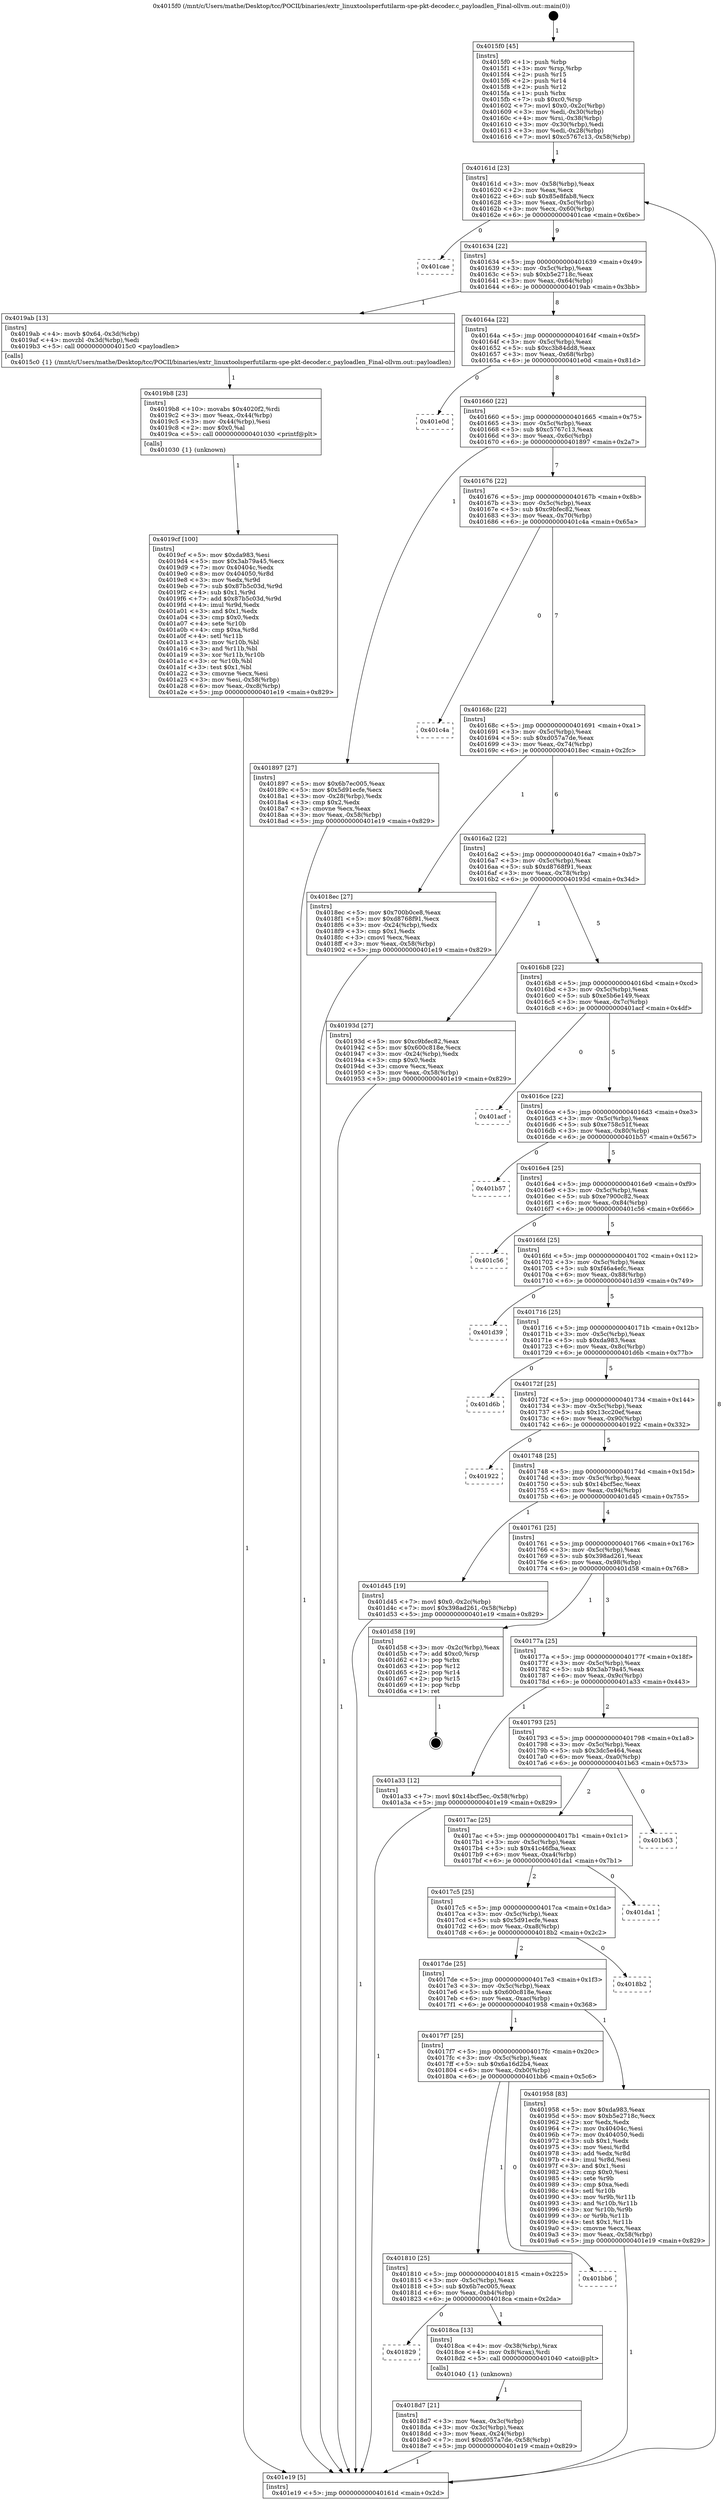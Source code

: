 digraph "0x4015f0" {
  label = "0x4015f0 (/mnt/c/Users/mathe/Desktop/tcc/POCII/binaries/extr_linuxtoolsperfutilarm-spe-pkt-decoder.c_payloadlen_Final-ollvm.out::main(0))"
  labelloc = "t"
  node[shape=record]

  Entry [label="",width=0.3,height=0.3,shape=circle,fillcolor=black,style=filled]
  "0x40161d" [label="{
     0x40161d [23]\l
     | [instrs]\l
     &nbsp;&nbsp;0x40161d \<+3\>: mov -0x58(%rbp),%eax\l
     &nbsp;&nbsp;0x401620 \<+2\>: mov %eax,%ecx\l
     &nbsp;&nbsp;0x401622 \<+6\>: sub $0x85e8fab8,%ecx\l
     &nbsp;&nbsp;0x401628 \<+3\>: mov %eax,-0x5c(%rbp)\l
     &nbsp;&nbsp;0x40162b \<+3\>: mov %ecx,-0x60(%rbp)\l
     &nbsp;&nbsp;0x40162e \<+6\>: je 0000000000401cae \<main+0x6be\>\l
  }"]
  "0x401cae" [label="{
     0x401cae\l
  }", style=dashed]
  "0x401634" [label="{
     0x401634 [22]\l
     | [instrs]\l
     &nbsp;&nbsp;0x401634 \<+5\>: jmp 0000000000401639 \<main+0x49\>\l
     &nbsp;&nbsp;0x401639 \<+3\>: mov -0x5c(%rbp),%eax\l
     &nbsp;&nbsp;0x40163c \<+5\>: sub $0xb5e2718c,%eax\l
     &nbsp;&nbsp;0x401641 \<+3\>: mov %eax,-0x64(%rbp)\l
     &nbsp;&nbsp;0x401644 \<+6\>: je 00000000004019ab \<main+0x3bb\>\l
  }"]
  Exit [label="",width=0.3,height=0.3,shape=circle,fillcolor=black,style=filled,peripheries=2]
  "0x4019ab" [label="{
     0x4019ab [13]\l
     | [instrs]\l
     &nbsp;&nbsp;0x4019ab \<+4\>: movb $0x64,-0x3d(%rbp)\l
     &nbsp;&nbsp;0x4019af \<+4\>: movzbl -0x3d(%rbp),%edi\l
     &nbsp;&nbsp;0x4019b3 \<+5\>: call 00000000004015c0 \<payloadlen\>\l
     | [calls]\l
     &nbsp;&nbsp;0x4015c0 \{1\} (/mnt/c/Users/mathe/Desktop/tcc/POCII/binaries/extr_linuxtoolsperfutilarm-spe-pkt-decoder.c_payloadlen_Final-ollvm.out::payloadlen)\l
  }"]
  "0x40164a" [label="{
     0x40164a [22]\l
     | [instrs]\l
     &nbsp;&nbsp;0x40164a \<+5\>: jmp 000000000040164f \<main+0x5f\>\l
     &nbsp;&nbsp;0x40164f \<+3\>: mov -0x5c(%rbp),%eax\l
     &nbsp;&nbsp;0x401652 \<+5\>: sub $0xc3b84dd8,%eax\l
     &nbsp;&nbsp;0x401657 \<+3\>: mov %eax,-0x68(%rbp)\l
     &nbsp;&nbsp;0x40165a \<+6\>: je 0000000000401e0d \<main+0x81d\>\l
  }"]
  "0x4019cf" [label="{
     0x4019cf [100]\l
     | [instrs]\l
     &nbsp;&nbsp;0x4019cf \<+5\>: mov $0xda983,%esi\l
     &nbsp;&nbsp;0x4019d4 \<+5\>: mov $0x3ab79a45,%ecx\l
     &nbsp;&nbsp;0x4019d9 \<+7\>: mov 0x40404c,%edx\l
     &nbsp;&nbsp;0x4019e0 \<+8\>: mov 0x404050,%r8d\l
     &nbsp;&nbsp;0x4019e8 \<+3\>: mov %edx,%r9d\l
     &nbsp;&nbsp;0x4019eb \<+7\>: sub $0x87b5c03d,%r9d\l
     &nbsp;&nbsp;0x4019f2 \<+4\>: sub $0x1,%r9d\l
     &nbsp;&nbsp;0x4019f6 \<+7\>: add $0x87b5c03d,%r9d\l
     &nbsp;&nbsp;0x4019fd \<+4\>: imul %r9d,%edx\l
     &nbsp;&nbsp;0x401a01 \<+3\>: and $0x1,%edx\l
     &nbsp;&nbsp;0x401a04 \<+3\>: cmp $0x0,%edx\l
     &nbsp;&nbsp;0x401a07 \<+4\>: sete %r10b\l
     &nbsp;&nbsp;0x401a0b \<+4\>: cmp $0xa,%r8d\l
     &nbsp;&nbsp;0x401a0f \<+4\>: setl %r11b\l
     &nbsp;&nbsp;0x401a13 \<+3\>: mov %r10b,%bl\l
     &nbsp;&nbsp;0x401a16 \<+3\>: and %r11b,%bl\l
     &nbsp;&nbsp;0x401a19 \<+3\>: xor %r11b,%r10b\l
     &nbsp;&nbsp;0x401a1c \<+3\>: or %r10b,%bl\l
     &nbsp;&nbsp;0x401a1f \<+3\>: test $0x1,%bl\l
     &nbsp;&nbsp;0x401a22 \<+3\>: cmovne %ecx,%esi\l
     &nbsp;&nbsp;0x401a25 \<+3\>: mov %esi,-0x58(%rbp)\l
     &nbsp;&nbsp;0x401a28 \<+6\>: mov %eax,-0xc8(%rbp)\l
     &nbsp;&nbsp;0x401a2e \<+5\>: jmp 0000000000401e19 \<main+0x829\>\l
  }"]
  "0x401e0d" [label="{
     0x401e0d\l
  }", style=dashed]
  "0x401660" [label="{
     0x401660 [22]\l
     | [instrs]\l
     &nbsp;&nbsp;0x401660 \<+5\>: jmp 0000000000401665 \<main+0x75\>\l
     &nbsp;&nbsp;0x401665 \<+3\>: mov -0x5c(%rbp),%eax\l
     &nbsp;&nbsp;0x401668 \<+5\>: sub $0xc5767c13,%eax\l
     &nbsp;&nbsp;0x40166d \<+3\>: mov %eax,-0x6c(%rbp)\l
     &nbsp;&nbsp;0x401670 \<+6\>: je 0000000000401897 \<main+0x2a7\>\l
  }"]
  "0x4019b8" [label="{
     0x4019b8 [23]\l
     | [instrs]\l
     &nbsp;&nbsp;0x4019b8 \<+10\>: movabs $0x4020f2,%rdi\l
     &nbsp;&nbsp;0x4019c2 \<+3\>: mov %eax,-0x44(%rbp)\l
     &nbsp;&nbsp;0x4019c5 \<+3\>: mov -0x44(%rbp),%esi\l
     &nbsp;&nbsp;0x4019c8 \<+2\>: mov $0x0,%al\l
     &nbsp;&nbsp;0x4019ca \<+5\>: call 0000000000401030 \<printf@plt\>\l
     | [calls]\l
     &nbsp;&nbsp;0x401030 \{1\} (unknown)\l
  }"]
  "0x401897" [label="{
     0x401897 [27]\l
     | [instrs]\l
     &nbsp;&nbsp;0x401897 \<+5\>: mov $0x6b7ec005,%eax\l
     &nbsp;&nbsp;0x40189c \<+5\>: mov $0x5d91ecfe,%ecx\l
     &nbsp;&nbsp;0x4018a1 \<+3\>: mov -0x28(%rbp),%edx\l
     &nbsp;&nbsp;0x4018a4 \<+3\>: cmp $0x2,%edx\l
     &nbsp;&nbsp;0x4018a7 \<+3\>: cmovne %ecx,%eax\l
     &nbsp;&nbsp;0x4018aa \<+3\>: mov %eax,-0x58(%rbp)\l
     &nbsp;&nbsp;0x4018ad \<+5\>: jmp 0000000000401e19 \<main+0x829\>\l
  }"]
  "0x401676" [label="{
     0x401676 [22]\l
     | [instrs]\l
     &nbsp;&nbsp;0x401676 \<+5\>: jmp 000000000040167b \<main+0x8b\>\l
     &nbsp;&nbsp;0x40167b \<+3\>: mov -0x5c(%rbp),%eax\l
     &nbsp;&nbsp;0x40167e \<+5\>: sub $0xc9bfec82,%eax\l
     &nbsp;&nbsp;0x401683 \<+3\>: mov %eax,-0x70(%rbp)\l
     &nbsp;&nbsp;0x401686 \<+6\>: je 0000000000401c4a \<main+0x65a\>\l
  }"]
  "0x401e19" [label="{
     0x401e19 [5]\l
     | [instrs]\l
     &nbsp;&nbsp;0x401e19 \<+5\>: jmp 000000000040161d \<main+0x2d\>\l
  }"]
  "0x4015f0" [label="{
     0x4015f0 [45]\l
     | [instrs]\l
     &nbsp;&nbsp;0x4015f0 \<+1\>: push %rbp\l
     &nbsp;&nbsp;0x4015f1 \<+3\>: mov %rsp,%rbp\l
     &nbsp;&nbsp;0x4015f4 \<+2\>: push %r15\l
     &nbsp;&nbsp;0x4015f6 \<+2\>: push %r14\l
     &nbsp;&nbsp;0x4015f8 \<+2\>: push %r12\l
     &nbsp;&nbsp;0x4015fa \<+1\>: push %rbx\l
     &nbsp;&nbsp;0x4015fb \<+7\>: sub $0xc0,%rsp\l
     &nbsp;&nbsp;0x401602 \<+7\>: movl $0x0,-0x2c(%rbp)\l
     &nbsp;&nbsp;0x401609 \<+3\>: mov %edi,-0x30(%rbp)\l
     &nbsp;&nbsp;0x40160c \<+4\>: mov %rsi,-0x38(%rbp)\l
     &nbsp;&nbsp;0x401610 \<+3\>: mov -0x30(%rbp),%edi\l
     &nbsp;&nbsp;0x401613 \<+3\>: mov %edi,-0x28(%rbp)\l
     &nbsp;&nbsp;0x401616 \<+7\>: movl $0xc5767c13,-0x58(%rbp)\l
  }"]
  "0x4018d7" [label="{
     0x4018d7 [21]\l
     | [instrs]\l
     &nbsp;&nbsp;0x4018d7 \<+3\>: mov %eax,-0x3c(%rbp)\l
     &nbsp;&nbsp;0x4018da \<+3\>: mov -0x3c(%rbp),%eax\l
     &nbsp;&nbsp;0x4018dd \<+3\>: mov %eax,-0x24(%rbp)\l
     &nbsp;&nbsp;0x4018e0 \<+7\>: movl $0xd057a7de,-0x58(%rbp)\l
     &nbsp;&nbsp;0x4018e7 \<+5\>: jmp 0000000000401e19 \<main+0x829\>\l
  }"]
  "0x401c4a" [label="{
     0x401c4a\l
  }", style=dashed]
  "0x40168c" [label="{
     0x40168c [22]\l
     | [instrs]\l
     &nbsp;&nbsp;0x40168c \<+5\>: jmp 0000000000401691 \<main+0xa1\>\l
     &nbsp;&nbsp;0x401691 \<+3\>: mov -0x5c(%rbp),%eax\l
     &nbsp;&nbsp;0x401694 \<+5\>: sub $0xd057a7de,%eax\l
     &nbsp;&nbsp;0x401699 \<+3\>: mov %eax,-0x74(%rbp)\l
     &nbsp;&nbsp;0x40169c \<+6\>: je 00000000004018ec \<main+0x2fc\>\l
  }"]
  "0x401829" [label="{
     0x401829\l
  }", style=dashed]
  "0x4018ec" [label="{
     0x4018ec [27]\l
     | [instrs]\l
     &nbsp;&nbsp;0x4018ec \<+5\>: mov $0x700b0ce8,%eax\l
     &nbsp;&nbsp;0x4018f1 \<+5\>: mov $0xd8768f91,%ecx\l
     &nbsp;&nbsp;0x4018f6 \<+3\>: mov -0x24(%rbp),%edx\l
     &nbsp;&nbsp;0x4018f9 \<+3\>: cmp $0x1,%edx\l
     &nbsp;&nbsp;0x4018fc \<+3\>: cmovl %ecx,%eax\l
     &nbsp;&nbsp;0x4018ff \<+3\>: mov %eax,-0x58(%rbp)\l
     &nbsp;&nbsp;0x401902 \<+5\>: jmp 0000000000401e19 \<main+0x829\>\l
  }"]
  "0x4016a2" [label="{
     0x4016a2 [22]\l
     | [instrs]\l
     &nbsp;&nbsp;0x4016a2 \<+5\>: jmp 00000000004016a7 \<main+0xb7\>\l
     &nbsp;&nbsp;0x4016a7 \<+3\>: mov -0x5c(%rbp),%eax\l
     &nbsp;&nbsp;0x4016aa \<+5\>: sub $0xd8768f91,%eax\l
     &nbsp;&nbsp;0x4016af \<+3\>: mov %eax,-0x78(%rbp)\l
     &nbsp;&nbsp;0x4016b2 \<+6\>: je 000000000040193d \<main+0x34d\>\l
  }"]
  "0x4018ca" [label="{
     0x4018ca [13]\l
     | [instrs]\l
     &nbsp;&nbsp;0x4018ca \<+4\>: mov -0x38(%rbp),%rax\l
     &nbsp;&nbsp;0x4018ce \<+4\>: mov 0x8(%rax),%rdi\l
     &nbsp;&nbsp;0x4018d2 \<+5\>: call 0000000000401040 \<atoi@plt\>\l
     | [calls]\l
     &nbsp;&nbsp;0x401040 \{1\} (unknown)\l
  }"]
  "0x40193d" [label="{
     0x40193d [27]\l
     | [instrs]\l
     &nbsp;&nbsp;0x40193d \<+5\>: mov $0xc9bfec82,%eax\l
     &nbsp;&nbsp;0x401942 \<+5\>: mov $0x600c818e,%ecx\l
     &nbsp;&nbsp;0x401947 \<+3\>: mov -0x24(%rbp),%edx\l
     &nbsp;&nbsp;0x40194a \<+3\>: cmp $0x0,%edx\l
     &nbsp;&nbsp;0x40194d \<+3\>: cmove %ecx,%eax\l
     &nbsp;&nbsp;0x401950 \<+3\>: mov %eax,-0x58(%rbp)\l
     &nbsp;&nbsp;0x401953 \<+5\>: jmp 0000000000401e19 \<main+0x829\>\l
  }"]
  "0x4016b8" [label="{
     0x4016b8 [22]\l
     | [instrs]\l
     &nbsp;&nbsp;0x4016b8 \<+5\>: jmp 00000000004016bd \<main+0xcd\>\l
     &nbsp;&nbsp;0x4016bd \<+3\>: mov -0x5c(%rbp),%eax\l
     &nbsp;&nbsp;0x4016c0 \<+5\>: sub $0xe5b6e149,%eax\l
     &nbsp;&nbsp;0x4016c5 \<+3\>: mov %eax,-0x7c(%rbp)\l
     &nbsp;&nbsp;0x4016c8 \<+6\>: je 0000000000401acf \<main+0x4df\>\l
  }"]
  "0x401810" [label="{
     0x401810 [25]\l
     | [instrs]\l
     &nbsp;&nbsp;0x401810 \<+5\>: jmp 0000000000401815 \<main+0x225\>\l
     &nbsp;&nbsp;0x401815 \<+3\>: mov -0x5c(%rbp),%eax\l
     &nbsp;&nbsp;0x401818 \<+5\>: sub $0x6b7ec005,%eax\l
     &nbsp;&nbsp;0x40181d \<+6\>: mov %eax,-0xb4(%rbp)\l
     &nbsp;&nbsp;0x401823 \<+6\>: je 00000000004018ca \<main+0x2da\>\l
  }"]
  "0x401acf" [label="{
     0x401acf\l
  }", style=dashed]
  "0x4016ce" [label="{
     0x4016ce [22]\l
     | [instrs]\l
     &nbsp;&nbsp;0x4016ce \<+5\>: jmp 00000000004016d3 \<main+0xe3\>\l
     &nbsp;&nbsp;0x4016d3 \<+3\>: mov -0x5c(%rbp),%eax\l
     &nbsp;&nbsp;0x4016d6 \<+5\>: sub $0xe758c51f,%eax\l
     &nbsp;&nbsp;0x4016db \<+3\>: mov %eax,-0x80(%rbp)\l
     &nbsp;&nbsp;0x4016de \<+6\>: je 0000000000401b57 \<main+0x567\>\l
  }"]
  "0x401bb6" [label="{
     0x401bb6\l
  }", style=dashed]
  "0x401b57" [label="{
     0x401b57\l
  }", style=dashed]
  "0x4016e4" [label="{
     0x4016e4 [25]\l
     | [instrs]\l
     &nbsp;&nbsp;0x4016e4 \<+5\>: jmp 00000000004016e9 \<main+0xf9\>\l
     &nbsp;&nbsp;0x4016e9 \<+3\>: mov -0x5c(%rbp),%eax\l
     &nbsp;&nbsp;0x4016ec \<+5\>: sub $0xe7900c82,%eax\l
     &nbsp;&nbsp;0x4016f1 \<+6\>: mov %eax,-0x84(%rbp)\l
     &nbsp;&nbsp;0x4016f7 \<+6\>: je 0000000000401c56 \<main+0x666\>\l
  }"]
  "0x4017f7" [label="{
     0x4017f7 [25]\l
     | [instrs]\l
     &nbsp;&nbsp;0x4017f7 \<+5\>: jmp 00000000004017fc \<main+0x20c\>\l
     &nbsp;&nbsp;0x4017fc \<+3\>: mov -0x5c(%rbp),%eax\l
     &nbsp;&nbsp;0x4017ff \<+5\>: sub $0x6a16d2b4,%eax\l
     &nbsp;&nbsp;0x401804 \<+6\>: mov %eax,-0xb0(%rbp)\l
     &nbsp;&nbsp;0x40180a \<+6\>: je 0000000000401bb6 \<main+0x5c6\>\l
  }"]
  "0x401c56" [label="{
     0x401c56\l
  }", style=dashed]
  "0x4016fd" [label="{
     0x4016fd [25]\l
     | [instrs]\l
     &nbsp;&nbsp;0x4016fd \<+5\>: jmp 0000000000401702 \<main+0x112\>\l
     &nbsp;&nbsp;0x401702 \<+3\>: mov -0x5c(%rbp),%eax\l
     &nbsp;&nbsp;0x401705 \<+5\>: sub $0xf46a4efc,%eax\l
     &nbsp;&nbsp;0x40170a \<+6\>: mov %eax,-0x88(%rbp)\l
     &nbsp;&nbsp;0x401710 \<+6\>: je 0000000000401d39 \<main+0x749\>\l
  }"]
  "0x401958" [label="{
     0x401958 [83]\l
     | [instrs]\l
     &nbsp;&nbsp;0x401958 \<+5\>: mov $0xda983,%eax\l
     &nbsp;&nbsp;0x40195d \<+5\>: mov $0xb5e2718c,%ecx\l
     &nbsp;&nbsp;0x401962 \<+2\>: xor %edx,%edx\l
     &nbsp;&nbsp;0x401964 \<+7\>: mov 0x40404c,%esi\l
     &nbsp;&nbsp;0x40196b \<+7\>: mov 0x404050,%edi\l
     &nbsp;&nbsp;0x401972 \<+3\>: sub $0x1,%edx\l
     &nbsp;&nbsp;0x401975 \<+3\>: mov %esi,%r8d\l
     &nbsp;&nbsp;0x401978 \<+3\>: add %edx,%r8d\l
     &nbsp;&nbsp;0x40197b \<+4\>: imul %r8d,%esi\l
     &nbsp;&nbsp;0x40197f \<+3\>: and $0x1,%esi\l
     &nbsp;&nbsp;0x401982 \<+3\>: cmp $0x0,%esi\l
     &nbsp;&nbsp;0x401985 \<+4\>: sete %r9b\l
     &nbsp;&nbsp;0x401989 \<+3\>: cmp $0xa,%edi\l
     &nbsp;&nbsp;0x40198c \<+4\>: setl %r10b\l
     &nbsp;&nbsp;0x401990 \<+3\>: mov %r9b,%r11b\l
     &nbsp;&nbsp;0x401993 \<+3\>: and %r10b,%r11b\l
     &nbsp;&nbsp;0x401996 \<+3\>: xor %r10b,%r9b\l
     &nbsp;&nbsp;0x401999 \<+3\>: or %r9b,%r11b\l
     &nbsp;&nbsp;0x40199c \<+4\>: test $0x1,%r11b\l
     &nbsp;&nbsp;0x4019a0 \<+3\>: cmovne %ecx,%eax\l
     &nbsp;&nbsp;0x4019a3 \<+3\>: mov %eax,-0x58(%rbp)\l
     &nbsp;&nbsp;0x4019a6 \<+5\>: jmp 0000000000401e19 \<main+0x829\>\l
  }"]
  "0x401d39" [label="{
     0x401d39\l
  }", style=dashed]
  "0x401716" [label="{
     0x401716 [25]\l
     | [instrs]\l
     &nbsp;&nbsp;0x401716 \<+5\>: jmp 000000000040171b \<main+0x12b\>\l
     &nbsp;&nbsp;0x40171b \<+3\>: mov -0x5c(%rbp),%eax\l
     &nbsp;&nbsp;0x40171e \<+5\>: sub $0xda983,%eax\l
     &nbsp;&nbsp;0x401723 \<+6\>: mov %eax,-0x8c(%rbp)\l
     &nbsp;&nbsp;0x401729 \<+6\>: je 0000000000401d6b \<main+0x77b\>\l
  }"]
  "0x4017de" [label="{
     0x4017de [25]\l
     | [instrs]\l
     &nbsp;&nbsp;0x4017de \<+5\>: jmp 00000000004017e3 \<main+0x1f3\>\l
     &nbsp;&nbsp;0x4017e3 \<+3\>: mov -0x5c(%rbp),%eax\l
     &nbsp;&nbsp;0x4017e6 \<+5\>: sub $0x600c818e,%eax\l
     &nbsp;&nbsp;0x4017eb \<+6\>: mov %eax,-0xac(%rbp)\l
     &nbsp;&nbsp;0x4017f1 \<+6\>: je 0000000000401958 \<main+0x368\>\l
  }"]
  "0x401d6b" [label="{
     0x401d6b\l
  }", style=dashed]
  "0x40172f" [label="{
     0x40172f [25]\l
     | [instrs]\l
     &nbsp;&nbsp;0x40172f \<+5\>: jmp 0000000000401734 \<main+0x144\>\l
     &nbsp;&nbsp;0x401734 \<+3\>: mov -0x5c(%rbp),%eax\l
     &nbsp;&nbsp;0x401737 \<+5\>: sub $0x13cc20ef,%eax\l
     &nbsp;&nbsp;0x40173c \<+6\>: mov %eax,-0x90(%rbp)\l
     &nbsp;&nbsp;0x401742 \<+6\>: je 0000000000401922 \<main+0x332\>\l
  }"]
  "0x4018b2" [label="{
     0x4018b2\l
  }", style=dashed]
  "0x401922" [label="{
     0x401922\l
  }", style=dashed]
  "0x401748" [label="{
     0x401748 [25]\l
     | [instrs]\l
     &nbsp;&nbsp;0x401748 \<+5\>: jmp 000000000040174d \<main+0x15d\>\l
     &nbsp;&nbsp;0x40174d \<+3\>: mov -0x5c(%rbp),%eax\l
     &nbsp;&nbsp;0x401750 \<+5\>: sub $0x14bcf5ec,%eax\l
     &nbsp;&nbsp;0x401755 \<+6\>: mov %eax,-0x94(%rbp)\l
     &nbsp;&nbsp;0x40175b \<+6\>: je 0000000000401d45 \<main+0x755\>\l
  }"]
  "0x4017c5" [label="{
     0x4017c5 [25]\l
     | [instrs]\l
     &nbsp;&nbsp;0x4017c5 \<+5\>: jmp 00000000004017ca \<main+0x1da\>\l
     &nbsp;&nbsp;0x4017ca \<+3\>: mov -0x5c(%rbp),%eax\l
     &nbsp;&nbsp;0x4017cd \<+5\>: sub $0x5d91ecfe,%eax\l
     &nbsp;&nbsp;0x4017d2 \<+6\>: mov %eax,-0xa8(%rbp)\l
     &nbsp;&nbsp;0x4017d8 \<+6\>: je 00000000004018b2 \<main+0x2c2\>\l
  }"]
  "0x401d45" [label="{
     0x401d45 [19]\l
     | [instrs]\l
     &nbsp;&nbsp;0x401d45 \<+7\>: movl $0x0,-0x2c(%rbp)\l
     &nbsp;&nbsp;0x401d4c \<+7\>: movl $0x398ad261,-0x58(%rbp)\l
     &nbsp;&nbsp;0x401d53 \<+5\>: jmp 0000000000401e19 \<main+0x829\>\l
  }"]
  "0x401761" [label="{
     0x401761 [25]\l
     | [instrs]\l
     &nbsp;&nbsp;0x401761 \<+5\>: jmp 0000000000401766 \<main+0x176\>\l
     &nbsp;&nbsp;0x401766 \<+3\>: mov -0x5c(%rbp),%eax\l
     &nbsp;&nbsp;0x401769 \<+5\>: sub $0x398ad261,%eax\l
     &nbsp;&nbsp;0x40176e \<+6\>: mov %eax,-0x98(%rbp)\l
     &nbsp;&nbsp;0x401774 \<+6\>: je 0000000000401d58 \<main+0x768\>\l
  }"]
  "0x401da1" [label="{
     0x401da1\l
  }", style=dashed]
  "0x401d58" [label="{
     0x401d58 [19]\l
     | [instrs]\l
     &nbsp;&nbsp;0x401d58 \<+3\>: mov -0x2c(%rbp),%eax\l
     &nbsp;&nbsp;0x401d5b \<+7\>: add $0xc0,%rsp\l
     &nbsp;&nbsp;0x401d62 \<+1\>: pop %rbx\l
     &nbsp;&nbsp;0x401d63 \<+2\>: pop %r12\l
     &nbsp;&nbsp;0x401d65 \<+2\>: pop %r14\l
     &nbsp;&nbsp;0x401d67 \<+2\>: pop %r15\l
     &nbsp;&nbsp;0x401d69 \<+1\>: pop %rbp\l
     &nbsp;&nbsp;0x401d6a \<+1\>: ret\l
  }"]
  "0x40177a" [label="{
     0x40177a [25]\l
     | [instrs]\l
     &nbsp;&nbsp;0x40177a \<+5\>: jmp 000000000040177f \<main+0x18f\>\l
     &nbsp;&nbsp;0x40177f \<+3\>: mov -0x5c(%rbp),%eax\l
     &nbsp;&nbsp;0x401782 \<+5\>: sub $0x3ab79a45,%eax\l
     &nbsp;&nbsp;0x401787 \<+6\>: mov %eax,-0x9c(%rbp)\l
     &nbsp;&nbsp;0x40178d \<+6\>: je 0000000000401a33 \<main+0x443\>\l
  }"]
  "0x4017ac" [label="{
     0x4017ac [25]\l
     | [instrs]\l
     &nbsp;&nbsp;0x4017ac \<+5\>: jmp 00000000004017b1 \<main+0x1c1\>\l
     &nbsp;&nbsp;0x4017b1 \<+3\>: mov -0x5c(%rbp),%eax\l
     &nbsp;&nbsp;0x4017b4 \<+5\>: sub $0x41c46fba,%eax\l
     &nbsp;&nbsp;0x4017b9 \<+6\>: mov %eax,-0xa4(%rbp)\l
     &nbsp;&nbsp;0x4017bf \<+6\>: je 0000000000401da1 \<main+0x7b1\>\l
  }"]
  "0x401a33" [label="{
     0x401a33 [12]\l
     | [instrs]\l
     &nbsp;&nbsp;0x401a33 \<+7\>: movl $0x14bcf5ec,-0x58(%rbp)\l
     &nbsp;&nbsp;0x401a3a \<+5\>: jmp 0000000000401e19 \<main+0x829\>\l
  }"]
  "0x401793" [label="{
     0x401793 [25]\l
     | [instrs]\l
     &nbsp;&nbsp;0x401793 \<+5\>: jmp 0000000000401798 \<main+0x1a8\>\l
     &nbsp;&nbsp;0x401798 \<+3\>: mov -0x5c(%rbp),%eax\l
     &nbsp;&nbsp;0x40179b \<+5\>: sub $0x3dc5e464,%eax\l
     &nbsp;&nbsp;0x4017a0 \<+6\>: mov %eax,-0xa0(%rbp)\l
     &nbsp;&nbsp;0x4017a6 \<+6\>: je 0000000000401b63 \<main+0x573\>\l
  }"]
  "0x401b63" [label="{
     0x401b63\l
  }", style=dashed]
  Entry -> "0x4015f0" [label=" 1"]
  "0x40161d" -> "0x401cae" [label=" 0"]
  "0x40161d" -> "0x401634" [label=" 9"]
  "0x401d58" -> Exit [label=" 1"]
  "0x401634" -> "0x4019ab" [label=" 1"]
  "0x401634" -> "0x40164a" [label=" 8"]
  "0x401d45" -> "0x401e19" [label=" 1"]
  "0x40164a" -> "0x401e0d" [label=" 0"]
  "0x40164a" -> "0x401660" [label=" 8"]
  "0x401a33" -> "0x401e19" [label=" 1"]
  "0x401660" -> "0x401897" [label=" 1"]
  "0x401660" -> "0x401676" [label=" 7"]
  "0x401897" -> "0x401e19" [label=" 1"]
  "0x4015f0" -> "0x40161d" [label=" 1"]
  "0x401e19" -> "0x40161d" [label=" 8"]
  "0x4019cf" -> "0x401e19" [label=" 1"]
  "0x401676" -> "0x401c4a" [label=" 0"]
  "0x401676" -> "0x40168c" [label=" 7"]
  "0x4019b8" -> "0x4019cf" [label=" 1"]
  "0x40168c" -> "0x4018ec" [label=" 1"]
  "0x40168c" -> "0x4016a2" [label=" 6"]
  "0x4019ab" -> "0x4019b8" [label=" 1"]
  "0x4016a2" -> "0x40193d" [label=" 1"]
  "0x4016a2" -> "0x4016b8" [label=" 5"]
  "0x401958" -> "0x401e19" [label=" 1"]
  "0x4016b8" -> "0x401acf" [label=" 0"]
  "0x4016b8" -> "0x4016ce" [label=" 5"]
  "0x4018ec" -> "0x401e19" [label=" 1"]
  "0x4016ce" -> "0x401b57" [label=" 0"]
  "0x4016ce" -> "0x4016e4" [label=" 5"]
  "0x4018d7" -> "0x401e19" [label=" 1"]
  "0x4016e4" -> "0x401c56" [label=" 0"]
  "0x4016e4" -> "0x4016fd" [label=" 5"]
  "0x401810" -> "0x401829" [label=" 0"]
  "0x4016fd" -> "0x401d39" [label=" 0"]
  "0x4016fd" -> "0x401716" [label=" 5"]
  "0x401810" -> "0x4018ca" [label=" 1"]
  "0x401716" -> "0x401d6b" [label=" 0"]
  "0x401716" -> "0x40172f" [label=" 5"]
  "0x4017f7" -> "0x401810" [label=" 1"]
  "0x40172f" -> "0x401922" [label=" 0"]
  "0x40172f" -> "0x401748" [label=" 5"]
  "0x4017f7" -> "0x401bb6" [label=" 0"]
  "0x401748" -> "0x401d45" [label=" 1"]
  "0x401748" -> "0x401761" [label=" 4"]
  "0x4017de" -> "0x4017f7" [label=" 1"]
  "0x401761" -> "0x401d58" [label=" 1"]
  "0x401761" -> "0x40177a" [label=" 3"]
  "0x4017de" -> "0x401958" [label=" 1"]
  "0x40177a" -> "0x401a33" [label=" 1"]
  "0x40177a" -> "0x401793" [label=" 2"]
  "0x4017c5" -> "0x4017de" [label=" 2"]
  "0x401793" -> "0x401b63" [label=" 0"]
  "0x401793" -> "0x4017ac" [label=" 2"]
  "0x40193d" -> "0x401e19" [label=" 1"]
  "0x4017ac" -> "0x401da1" [label=" 0"]
  "0x4017ac" -> "0x4017c5" [label=" 2"]
  "0x4018ca" -> "0x4018d7" [label=" 1"]
  "0x4017c5" -> "0x4018b2" [label=" 0"]
}
